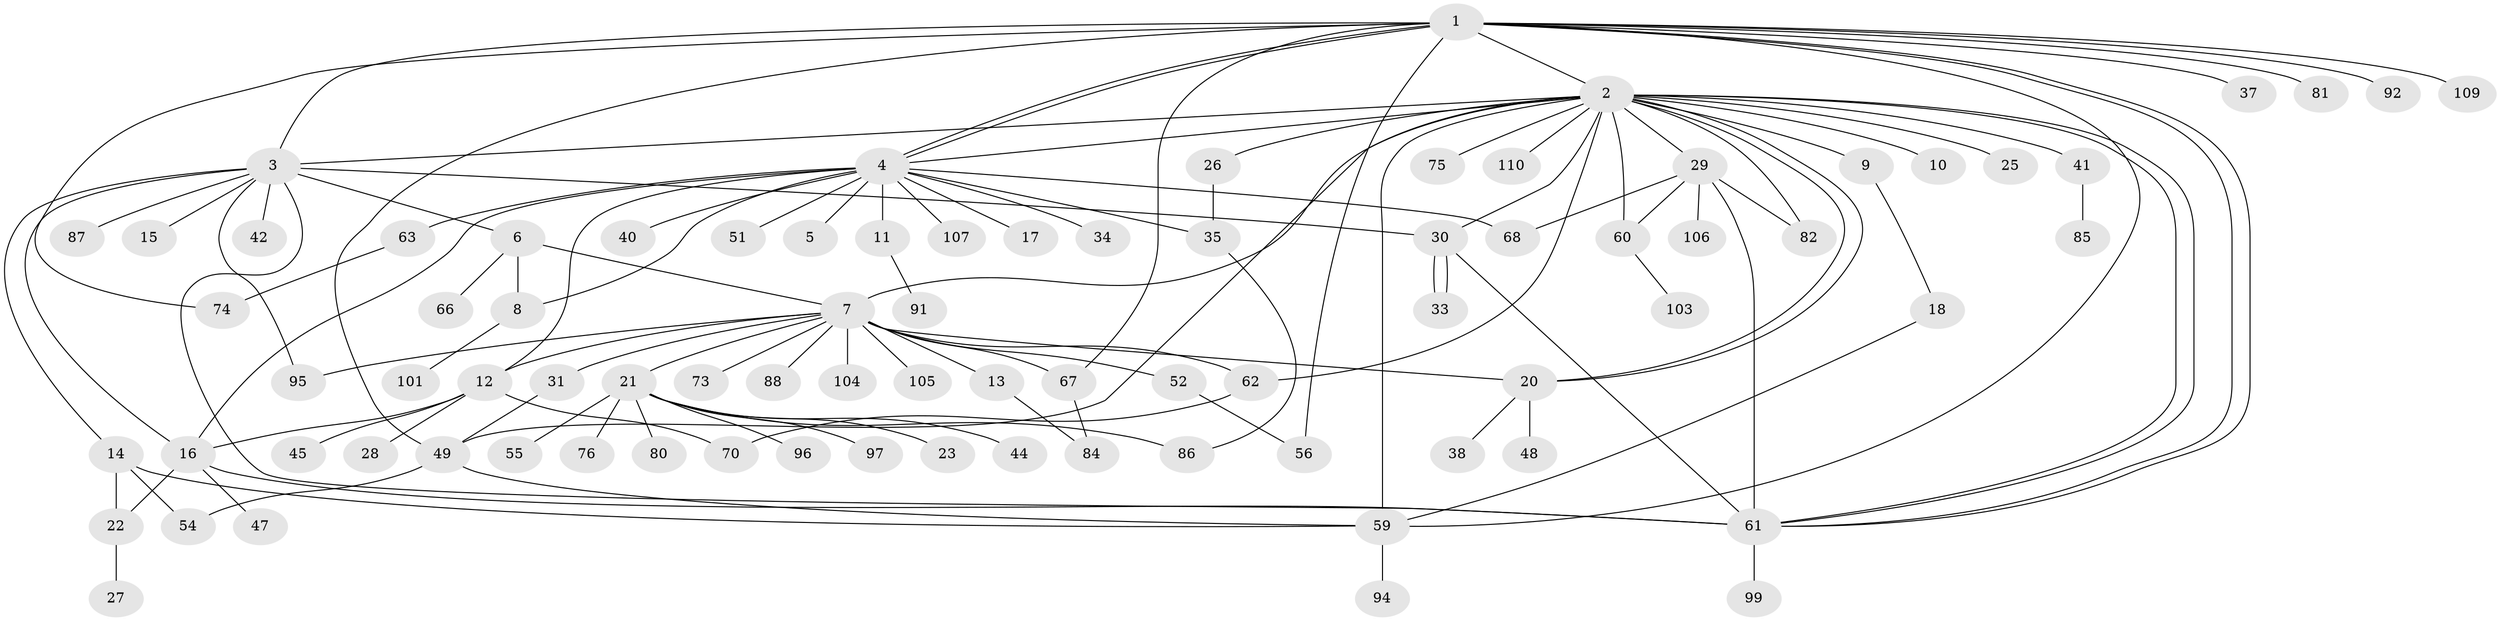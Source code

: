// original degree distribution, {15: 0.00909090909090909, 24: 0.00909090909090909, 12: 0.00909090909090909, 18: 0.00909090909090909, 1: 0.4727272727272727, 3: 0.1, 16: 0.00909090909090909, 2: 0.24545454545454545, 7: 0.045454545454545456, 5: 0.01818181818181818, 4: 0.05454545454545454, 6: 0.00909090909090909, 9: 0.00909090909090909}
// Generated by graph-tools (version 1.1) at 2025/41/03/06/25 10:41:44]
// undirected, 83 vertices, 121 edges
graph export_dot {
graph [start="1"]
  node [color=gray90,style=filled];
  1 [super="+79"];
  2 [super="+43"];
  3 [super="+24"];
  4 [super="+32"];
  5;
  6 [super="+53"];
  7 [super="+98"];
  8 [super="+46"];
  9;
  10;
  11;
  12 [super="+57"];
  13 [super="+19"];
  14 [super="+102"];
  15;
  16 [super="+36"];
  17;
  18 [super="+58"];
  20;
  21 [super="+72"];
  22 [super="+39"];
  23;
  25;
  26;
  27;
  28;
  29 [super="+100"];
  30 [super="+93"];
  31;
  33;
  34;
  35 [super="+71"];
  37;
  38 [super="+50"];
  40;
  41;
  42;
  44;
  45;
  47;
  48;
  49 [super="+69"];
  51;
  52 [super="+78"];
  54;
  55;
  56;
  59 [super="+90"];
  60 [super="+89"];
  61 [super="+65"];
  62 [super="+77"];
  63 [super="+64"];
  66;
  67 [super="+83"];
  68;
  70;
  73;
  74;
  75;
  76;
  80;
  81;
  82;
  84;
  85;
  86 [super="+108"];
  87;
  88;
  91;
  92;
  94;
  95;
  96;
  97;
  99;
  101;
  103;
  104;
  105;
  106;
  107;
  109;
  110;
  1 -- 2;
  1 -- 4;
  1 -- 4;
  1 -- 37;
  1 -- 49;
  1 -- 56;
  1 -- 59;
  1 -- 61;
  1 -- 61;
  1 -- 74;
  1 -- 81;
  1 -- 109;
  1 -- 67;
  1 -- 3 [weight=2];
  1 -- 92;
  2 -- 3;
  2 -- 4;
  2 -- 7;
  2 -- 9;
  2 -- 10;
  2 -- 20;
  2 -- 20;
  2 -- 25;
  2 -- 26;
  2 -- 29;
  2 -- 30;
  2 -- 41;
  2 -- 49;
  2 -- 59 [weight=2];
  2 -- 61;
  2 -- 61;
  2 -- 62;
  2 -- 75;
  2 -- 82;
  2 -- 110;
  2 -- 60;
  3 -- 6;
  3 -- 14;
  3 -- 15;
  3 -- 16;
  3 -- 30;
  3 -- 42;
  3 -- 61;
  3 -- 87;
  3 -- 95;
  4 -- 5;
  4 -- 8 [weight=2];
  4 -- 11;
  4 -- 12;
  4 -- 16;
  4 -- 17;
  4 -- 34;
  4 -- 35;
  4 -- 40;
  4 -- 51;
  4 -- 63;
  4 -- 68;
  4 -- 107;
  6 -- 8;
  6 -- 66;
  6 -- 7;
  7 -- 12;
  7 -- 13;
  7 -- 20;
  7 -- 21;
  7 -- 31;
  7 -- 52 [weight=2];
  7 -- 67;
  7 -- 73;
  7 -- 88;
  7 -- 95;
  7 -- 104;
  7 -- 105;
  7 -- 62;
  8 -- 101;
  9 -- 18;
  11 -- 91;
  12 -- 16;
  12 -- 28;
  12 -- 45;
  12 -- 70;
  13 -- 84;
  14 -- 54;
  14 -- 59;
  14 -- 22;
  16 -- 22;
  16 -- 47;
  16 -- 61;
  18 -- 59;
  20 -- 38;
  20 -- 48;
  21 -- 23;
  21 -- 44;
  21 -- 55;
  21 -- 76;
  21 -- 80;
  21 -- 96;
  21 -- 97;
  21 -- 86;
  22 -- 27;
  26 -- 35;
  29 -- 60;
  29 -- 68;
  29 -- 82;
  29 -- 106;
  29 -- 61;
  30 -- 33;
  30 -- 33;
  30 -- 61 [weight=2];
  31 -- 49;
  35 -- 86;
  41 -- 85;
  49 -- 59;
  49 -- 54;
  52 -- 56;
  59 -- 94;
  60 -- 103;
  61 -- 99;
  62 -- 70;
  63 -- 74;
  67 -- 84;
}
